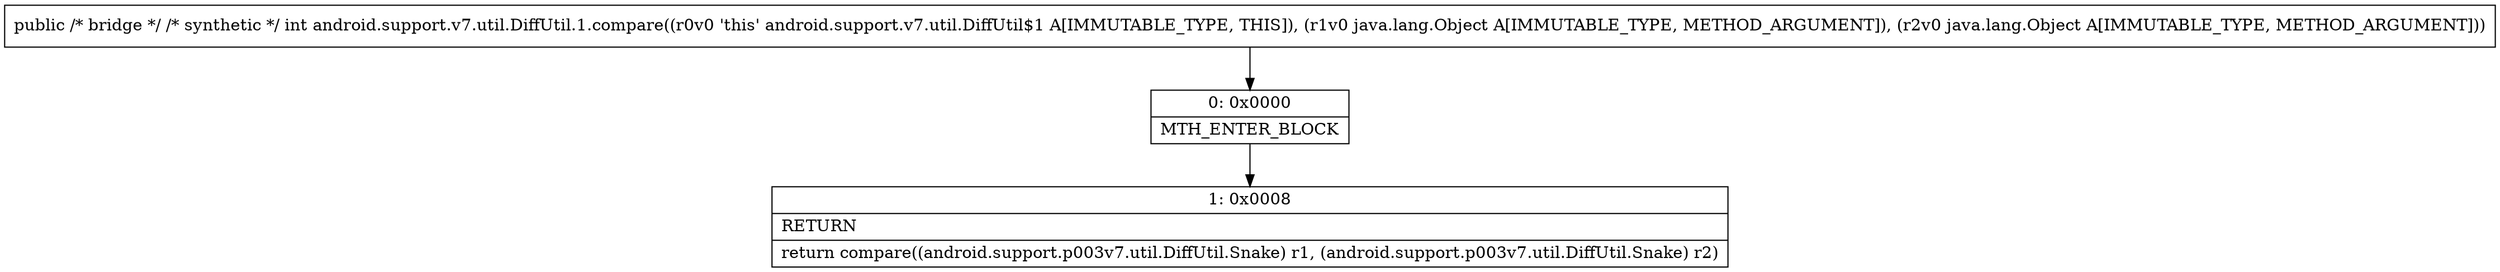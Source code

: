 digraph "CFG forandroid.support.v7.util.DiffUtil.1.compare(Ljava\/lang\/Object;Ljava\/lang\/Object;)I" {
Node_0 [shape=record,label="{0\:\ 0x0000|MTH_ENTER_BLOCK\l}"];
Node_1 [shape=record,label="{1\:\ 0x0008|RETURN\l|return compare((android.support.p003v7.util.DiffUtil.Snake) r1, (android.support.p003v7.util.DiffUtil.Snake) r2)\l}"];
MethodNode[shape=record,label="{public \/* bridge *\/ \/* synthetic *\/ int android.support.v7.util.DiffUtil.1.compare((r0v0 'this' android.support.v7.util.DiffUtil$1 A[IMMUTABLE_TYPE, THIS]), (r1v0 java.lang.Object A[IMMUTABLE_TYPE, METHOD_ARGUMENT]), (r2v0 java.lang.Object A[IMMUTABLE_TYPE, METHOD_ARGUMENT])) }"];
MethodNode -> Node_0;
Node_0 -> Node_1;
}

